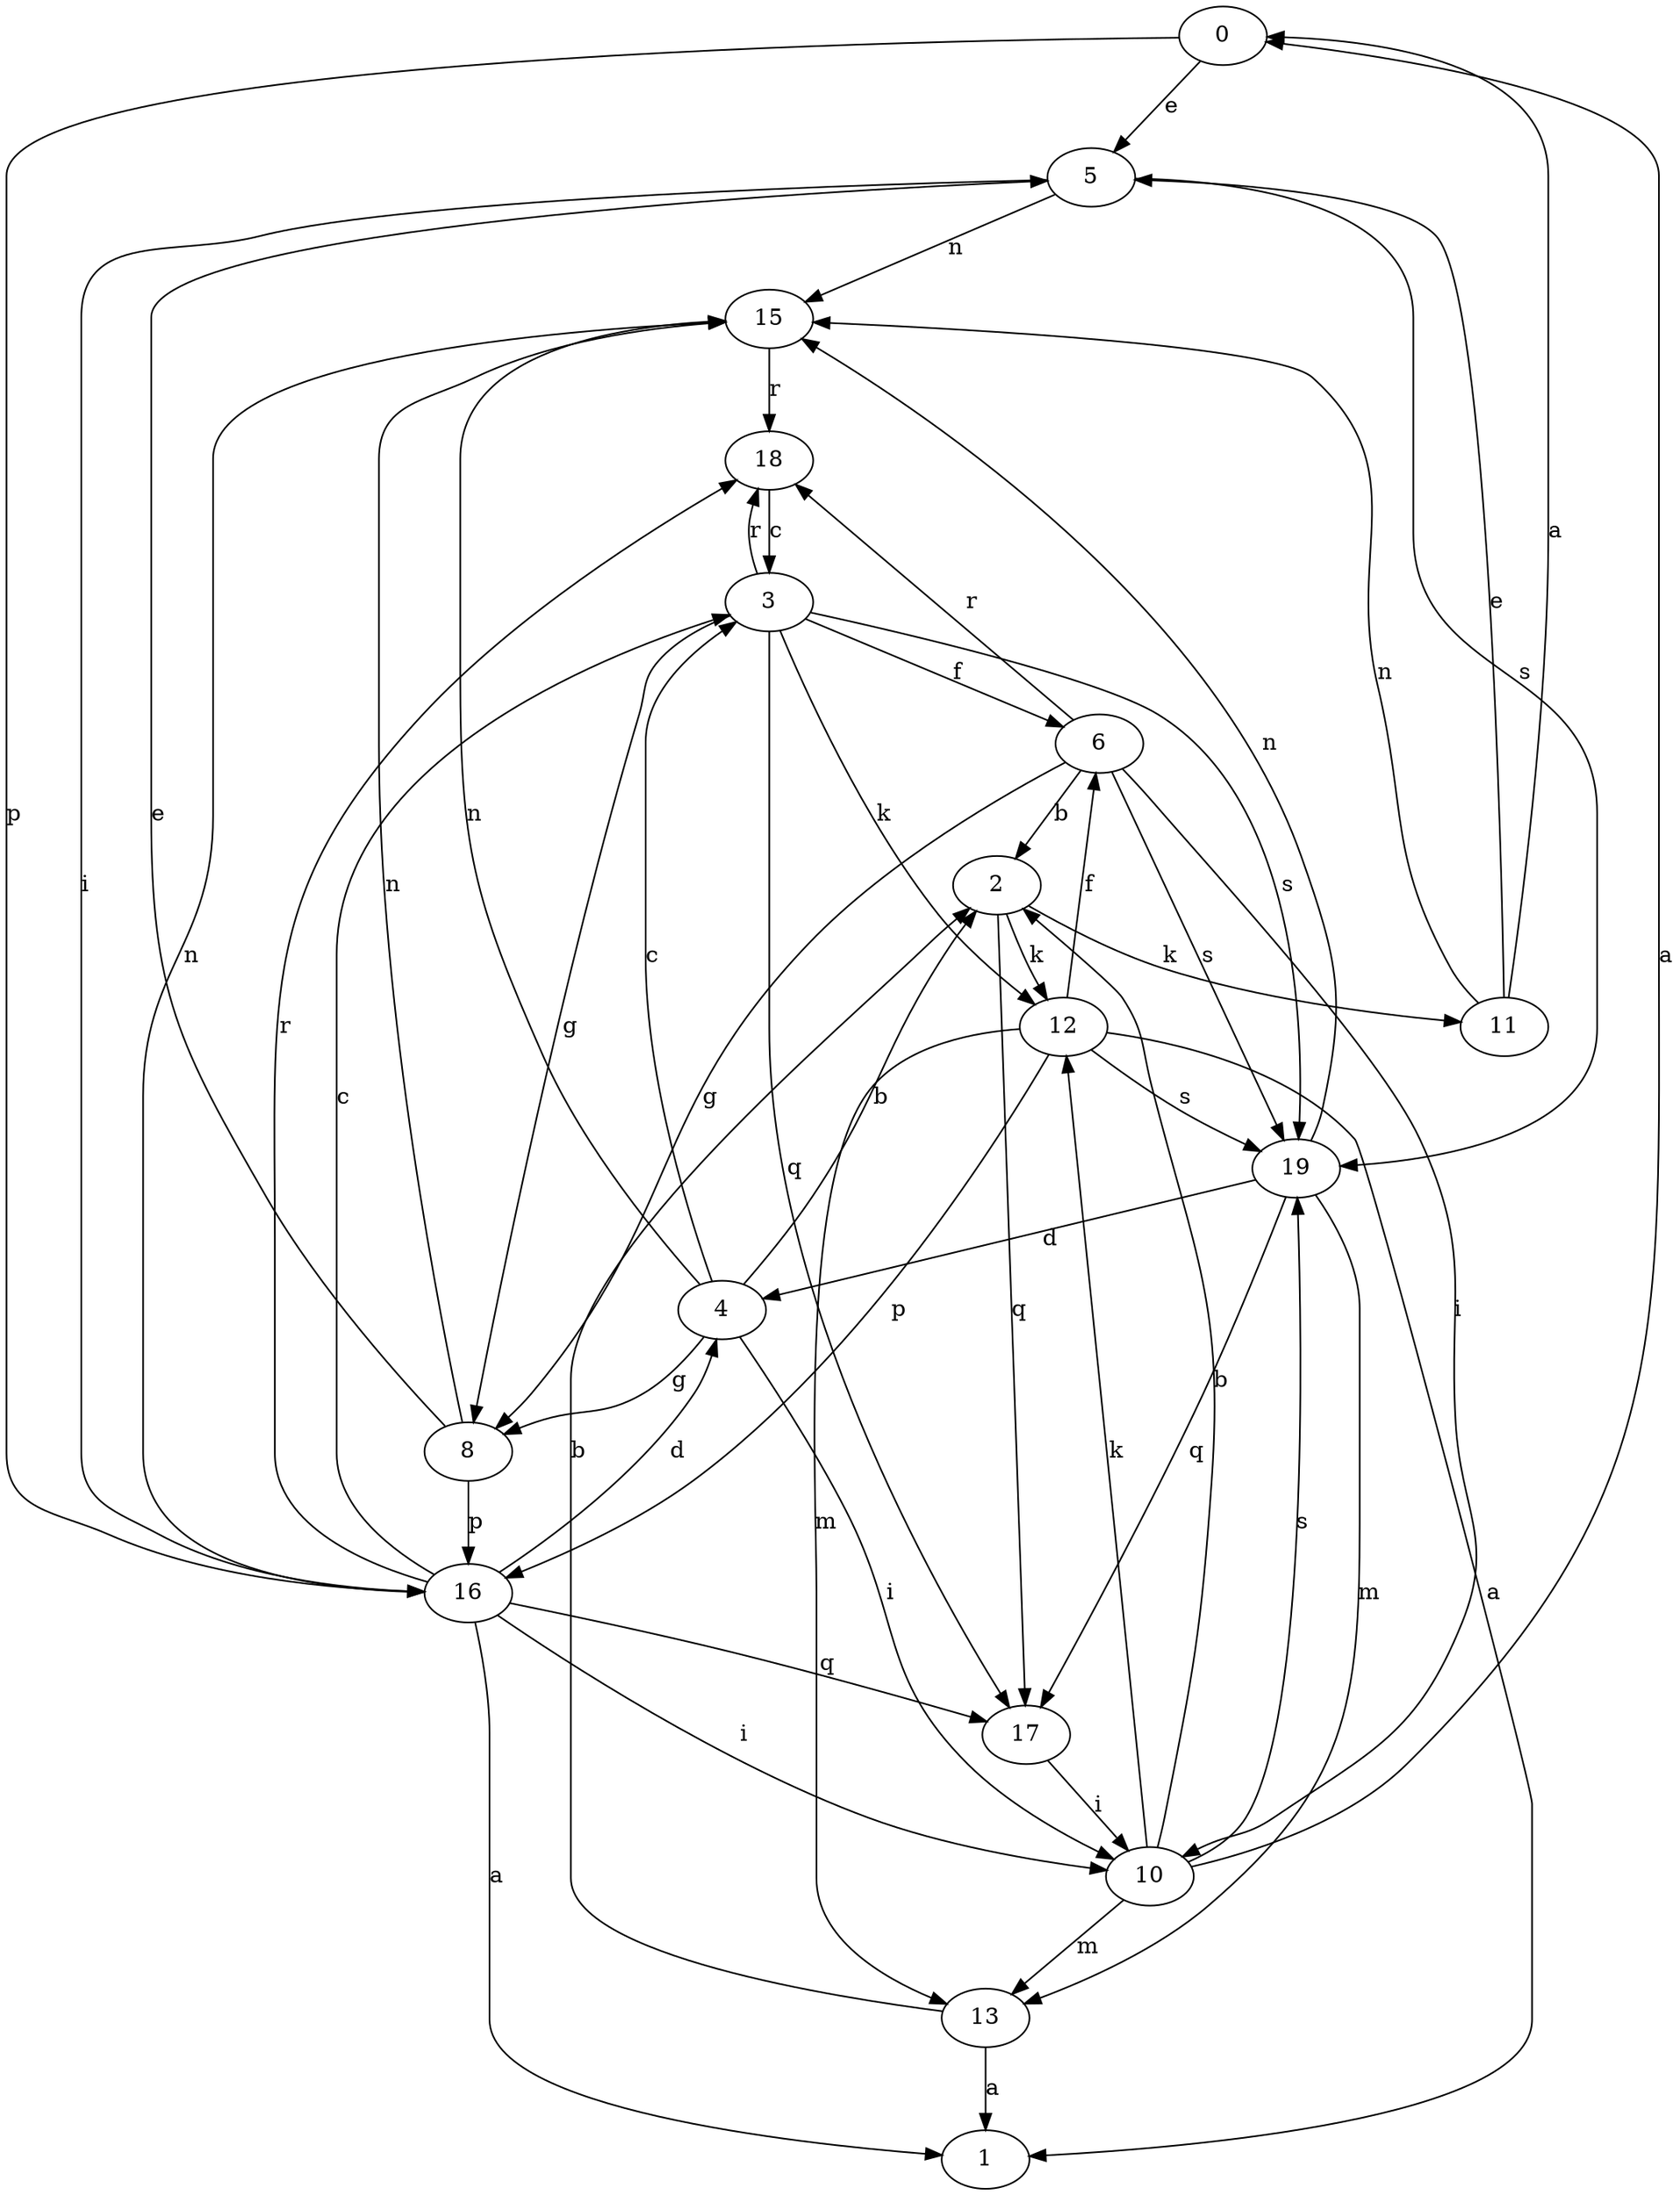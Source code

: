 strict digraph  {
0;
1;
2;
3;
4;
5;
6;
8;
10;
11;
12;
13;
15;
16;
17;
18;
19;
0 -> 5  [label=e];
0 -> 16  [label=p];
2 -> 11  [label=k];
2 -> 12  [label=k];
2 -> 17  [label=q];
3 -> 6  [label=f];
3 -> 8  [label=g];
3 -> 12  [label=k];
3 -> 17  [label=q];
3 -> 18  [label=r];
3 -> 19  [label=s];
4 -> 2  [label=b];
4 -> 3  [label=c];
4 -> 8  [label=g];
4 -> 10  [label=i];
4 -> 15  [label=n];
5 -> 15  [label=n];
5 -> 19  [label=s];
5 -> 16  [label=i];
6 -> 2  [label=b];
6 -> 8  [label=g];
6 -> 10  [label=i];
6 -> 18  [label=r];
6 -> 19  [label=s];
8 -> 5  [label=e];
8 -> 15  [label=n];
8 -> 16  [label=p];
10 -> 0  [label=a];
10 -> 2  [label=b];
10 -> 12  [label=k];
10 -> 13  [label=m];
10 -> 19  [label=s];
11 -> 0  [label=a];
11 -> 5  [label=e];
11 -> 15  [label=n];
12 -> 1  [label=a];
12 -> 6  [label=f];
12 -> 13  [label=m];
12 -> 16  [label=p];
12 -> 19  [label=s];
13 -> 1  [label=a];
13 -> 2  [label=b];
15 -> 18  [label=r];
16 -> 1  [label=a];
16 -> 3  [label=c];
16 -> 4  [label=d];
16 -> 10  [label=i];
16 -> 15  [label=n];
16 -> 17  [label=q];
16 -> 18  [label=r];
17 -> 10  [label=i];
18 -> 3  [label=c];
19 -> 4  [label=d];
19 -> 13  [label=m];
19 -> 15  [label=n];
19 -> 17  [label=q];
}
